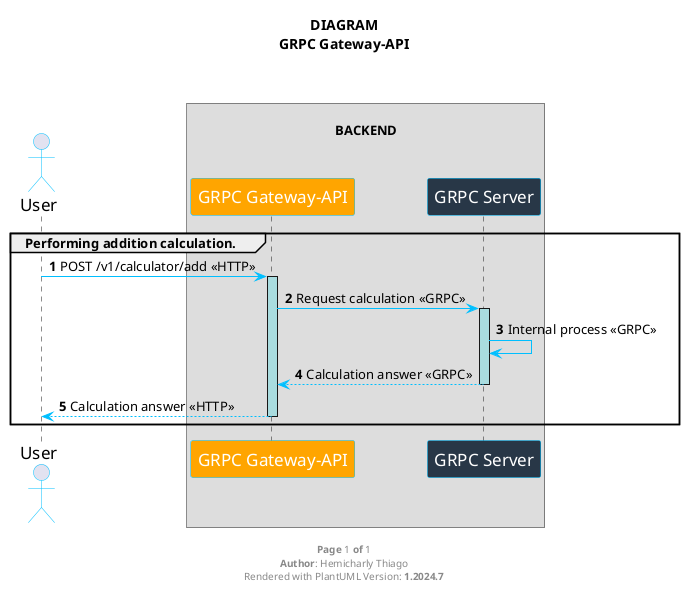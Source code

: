 @startuml

title "DIAGRAM\nGRPC Gateway-API\n\n"

skinparam sequence {
    ArrowColor DeepSkyBlue
    ActorBorderColor DeepSkyBlue
    LifeLineBackgroundColor #A9DCDF

    ParticipantBorderColor DeepSkyBlue
    ParticipantBackgroundColor DodgerBlue
    ParticipantFontName Impact
    ParticipantFontSize 17
    ParticipantFontColor white
    ActorFontColor DeepSkyBlueA9DCDF
    ActorFontColor Black
    ActorFontSize 17
    ActorFontName Aapex
}

actor User
box "\nBACKEND\n\n"
    participant "GRPC Gateway-API" as grpcGateway  #orange
    participant "GRPC Server" as grpcServer  #283747
end box


group Performing addition calculation.
    autonumber 1
    User -> grpcGateway++: POST /v1/calculator/add <<HTTP>>
    grpcGateway -> grpcServer++: Request calculation <<GRPC>>
    grpcServer -> grpcServer: Internal process <<GRPC>>
    grpcServer --> grpcGateway: Calculation answer <<GRPC>>
    deactivate grpcServer

    grpcGateway --> User: Calculation answer <<HTTP>>
    deactivate grpcGateway
end

footer \n**Page** %page% **of** %lastpage%\n**Author**: Hemicharly Thiago\nRendered with PlantUML Version: **%version()**

@enduml